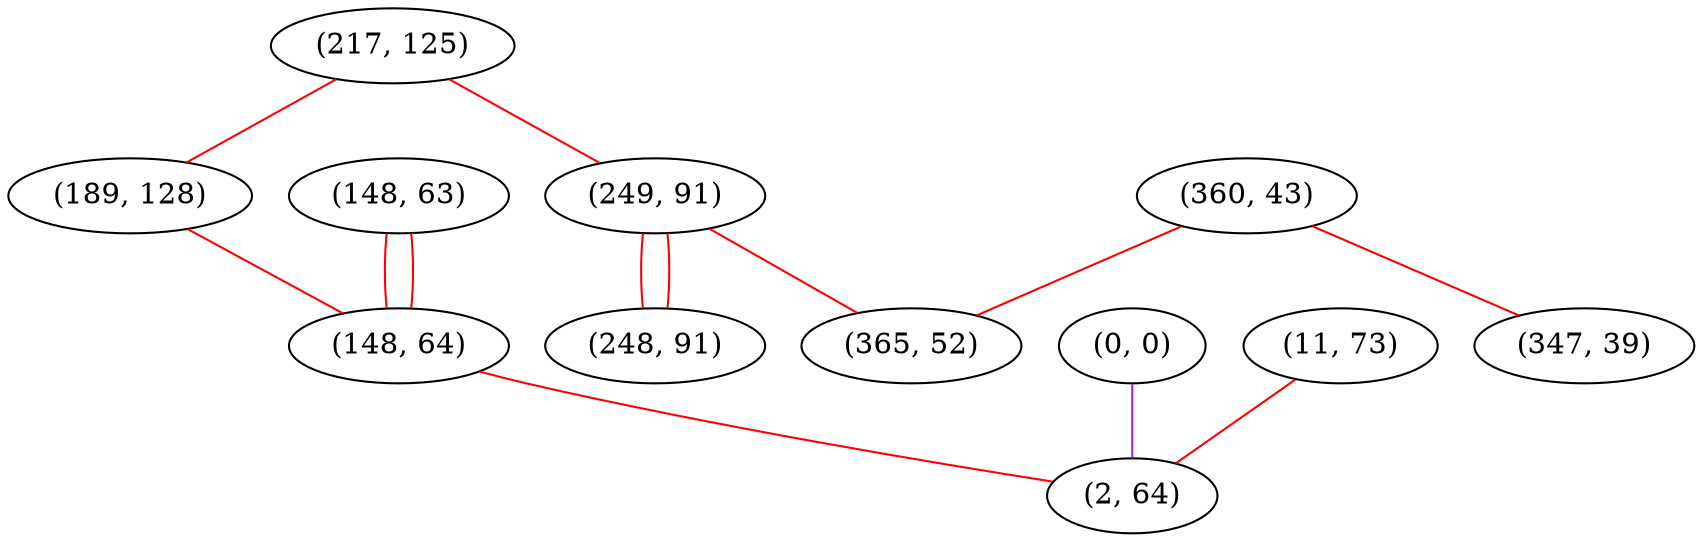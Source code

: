 graph "" {
"(217, 125)";
"(0, 0)";
"(360, 43)";
"(347, 39)";
"(148, 63)";
"(11, 73)";
"(189, 128)";
"(148, 64)";
"(2, 64)";
"(249, 91)";
"(365, 52)";
"(248, 91)";
"(217, 125)" -- "(249, 91)"  [color=red, key=0, weight=1];
"(217, 125)" -- "(189, 128)"  [color=red, key=0, weight=1];
"(0, 0)" -- "(2, 64)"  [color=purple, key=0, weight=4];
"(360, 43)" -- "(347, 39)"  [color=red, key=0, weight=1];
"(360, 43)" -- "(365, 52)"  [color=red, key=0, weight=1];
"(148, 63)" -- "(148, 64)"  [color=red, key=0, weight=1];
"(148, 63)" -- "(148, 64)"  [color=red, key=1, weight=1];
"(11, 73)" -- "(2, 64)"  [color=red, key=0, weight=1];
"(189, 128)" -- "(148, 64)"  [color=red, key=0, weight=1];
"(148, 64)" -- "(2, 64)"  [color=red, key=0, weight=1];
"(249, 91)" -- "(248, 91)"  [color=red, key=0, weight=1];
"(249, 91)" -- "(248, 91)"  [color=red, key=1, weight=1];
"(249, 91)" -- "(365, 52)"  [color=red, key=0, weight=1];
}
